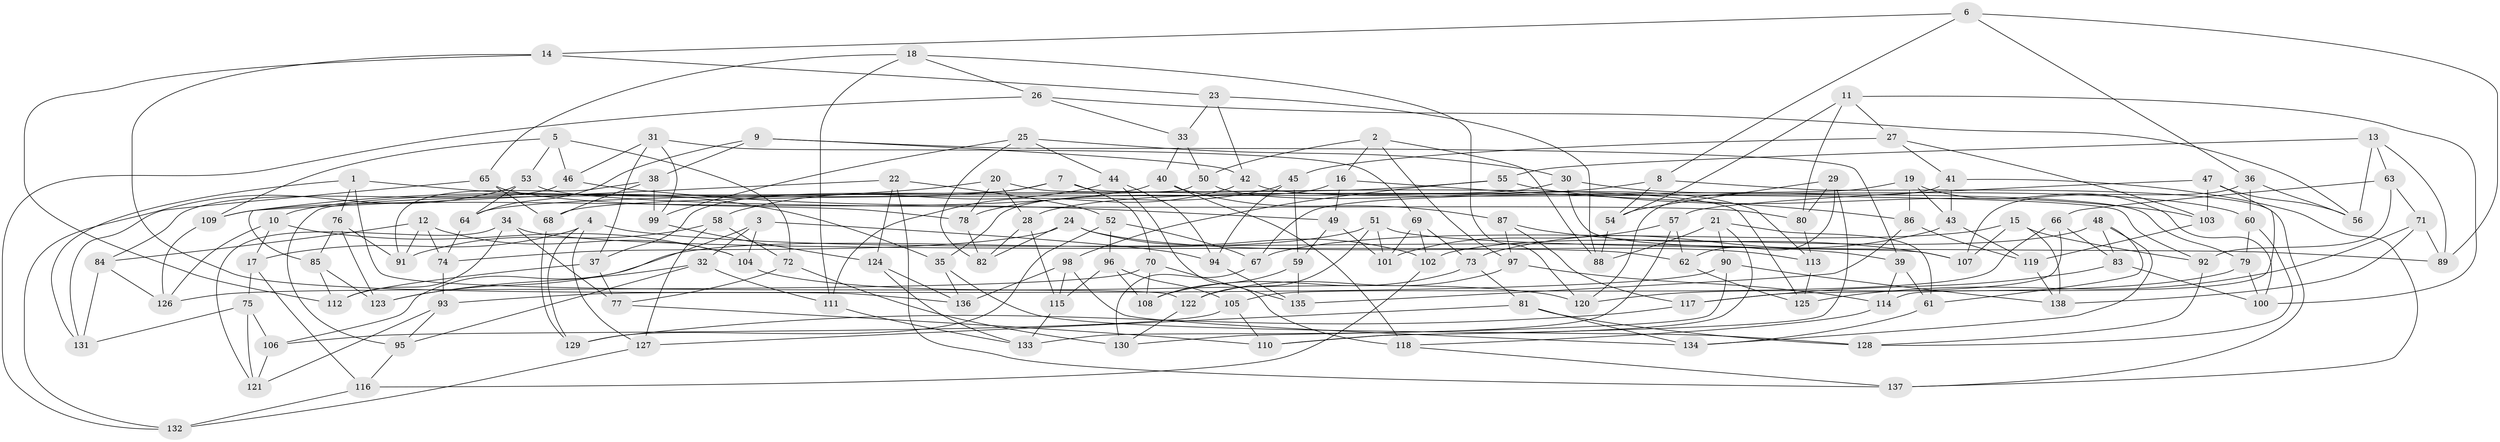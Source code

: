 // coarse degree distribution, {4: 0.4157303370786517, 6: 0.4943820224719101, 5: 0.056179775280898875, 3: 0.033707865168539325}
// Generated by graph-tools (version 1.1) at 2025/42/03/06/25 10:42:26]
// undirected, 138 vertices, 276 edges
graph export_dot {
graph [start="1"]
  node [color=gray90,style=filled];
  1;
  2;
  3;
  4;
  5;
  6;
  7;
  8;
  9;
  10;
  11;
  12;
  13;
  14;
  15;
  16;
  17;
  18;
  19;
  20;
  21;
  22;
  23;
  24;
  25;
  26;
  27;
  28;
  29;
  30;
  31;
  32;
  33;
  34;
  35;
  36;
  37;
  38;
  39;
  40;
  41;
  42;
  43;
  44;
  45;
  46;
  47;
  48;
  49;
  50;
  51;
  52;
  53;
  54;
  55;
  56;
  57;
  58;
  59;
  60;
  61;
  62;
  63;
  64;
  65;
  66;
  67;
  68;
  69;
  70;
  71;
  72;
  73;
  74;
  75;
  76;
  77;
  78;
  79;
  80;
  81;
  82;
  83;
  84;
  85;
  86;
  87;
  88;
  89;
  90;
  91;
  92;
  93;
  94;
  95;
  96;
  97;
  98;
  99;
  100;
  101;
  102;
  103;
  104;
  105;
  106;
  107;
  108;
  109;
  110;
  111;
  112;
  113;
  114;
  115;
  116;
  117;
  118;
  119;
  120;
  121;
  122;
  123;
  124;
  125;
  126;
  127;
  128;
  129;
  130;
  131;
  132;
  133;
  134;
  135;
  136;
  137;
  138;
  1 -- 122;
  1 -- 131;
  1 -- 35;
  1 -- 76;
  2 -- 88;
  2 -- 16;
  2 -- 97;
  2 -- 50;
  3 -- 32;
  3 -- 104;
  3 -- 94;
  3 -- 106;
  4 -- 129;
  4 -- 127;
  4 -- 39;
  4 -- 17;
  5 -- 72;
  5 -- 46;
  5 -- 109;
  5 -- 53;
  6 -- 89;
  6 -- 36;
  6 -- 14;
  6 -- 8;
  7 -- 70;
  7 -- 37;
  7 -- 10;
  7 -- 92;
  8 -- 137;
  8 -- 54;
  8 -- 28;
  9 -- 64;
  9 -- 38;
  9 -- 42;
  9 -- 39;
  10 -- 104;
  10 -- 126;
  10 -- 17;
  11 -- 80;
  11 -- 100;
  11 -- 54;
  11 -- 27;
  12 -- 91;
  12 -- 104;
  12 -- 74;
  12 -- 84;
  13 -- 63;
  13 -- 56;
  13 -- 89;
  13 -- 55;
  14 -- 136;
  14 -- 112;
  14 -- 23;
  15 -- 92;
  15 -- 107;
  15 -- 138;
  15 -- 67;
  16 -- 49;
  16 -- 35;
  16 -- 86;
  17 -- 116;
  17 -- 75;
  18 -- 65;
  18 -- 120;
  18 -- 111;
  18 -- 26;
  19 -- 67;
  19 -- 86;
  19 -- 43;
  19 -- 100;
  20 -- 28;
  20 -- 78;
  20 -- 125;
  20 -- 109;
  21 -- 61;
  21 -- 90;
  21 -- 88;
  21 -- 110;
  22 -- 52;
  22 -- 137;
  22 -- 85;
  22 -- 124;
  23 -- 42;
  23 -- 33;
  23 -- 88;
  24 -- 82;
  24 -- 74;
  24 -- 102;
  24 -- 113;
  25 -- 82;
  25 -- 44;
  25 -- 30;
  25 -- 99;
  26 -- 132;
  26 -- 33;
  26 -- 56;
  27 -- 41;
  27 -- 45;
  27 -- 103;
  28 -- 115;
  28 -- 82;
  29 -- 110;
  29 -- 80;
  29 -- 62;
  29 -- 54;
  30 -- 107;
  30 -- 68;
  30 -- 60;
  31 -- 69;
  31 -- 46;
  31 -- 99;
  31 -- 37;
  32 -- 111;
  32 -- 95;
  32 -- 123;
  33 -- 40;
  33 -- 50;
  34 -- 121;
  34 -- 62;
  34 -- 112;
  34 -- 77;
  35 -- 136;
  35 -- 128;
  36 -- 56;
  36 -- 107;
  36 -- 60;
  37 -- 112;
  37 -- 77;
  38 -- 99;
  38 -- 68;
  38 -- 91;
  39 -- 114;
  39 -- 61;
  40 -- 109;
  40 -- 87;
  40 -- 118;
  41 -- 43;
  41 -- 120;
  41 -- 137;
  42 -- 111;
  42 -- 79;
  43 -- 119;
  43 -- 73;
  44 -- 94;
  44 -- 58;
  44 -- 118;
  45 -- 94;
  45 -- 78;
  45 -- 59;
  46 -- 49;
  46 -- 84;
  47 -- 114;
  47 -- 57;
  47 -- 103;
  47 -- 56;
  48 -- 61;
  48 -- 134;
  48 -- 102;
  48 -- 83;
  49 -- 59;
  49 -- 101;
  50 -- 113;
  50 -- 95;
  51 -- 123;
  51 -- 101;
  51 -- 89;
  51 -- 122;
  52 -- 129;
  52 -- 67;
  52 -- 96;
  53 -- 132;
  53 -- 80;
  53 -- 64;
  54 -- 88;
  55 -- 64;
  55 -- 98;
  55 -- 103;
  57 -- 101;
  57 -- 133;
  57 -- 62;
  58 -- 91;
  58 -- 72;
  58 -- 127;
  59 -- 108;
  59 -- 135;
  60 -- 79;
  60 -- 128;
  61 -- 134;
  62 -- 125;
  63 -- 92;
  63 -- 66;
  63 -- 71;
  64 -- 74;
  65 -- 78;
  65 -- 131;
  65 -- 68;
  66 -- 105;
  66 -- 83;
  66 -- 117;
  67 -- 130;
  68 -- 129;
  69 -- 73;
  69 -- 101;
  69 -- 102;
  70 -- 126;
  70 -- 135;
  70 -- 108;
  71 -- 89;
  71 -- 138;
  71 -- 125;
  72 -- 130;
  72 -- 77;
  73 -- 81;
  73 -- 108;
  74 -- 93;
  75 -- 121;
  75 -- 106;
  75 -- 131;
  76 -- 91;
  76 -- 123;
  76 -- 85;
  77 -- 110;
  78 -- 82;
  79 -- 120;
  79 -- 100;
  80 -- 113;
  81 -- 128;
  81 -- 134;
  81 -- 127;
  83 -- 117;
  83 -- 100;
  84 -- 126;
  84 -- 131;
  85 -- 123;
  85 -- 112;
  86 -- 135;
  86 -- 119;
  87 -- 97;
  87 -- 117;
  87 -- 107;
  90 -- 138;
  90 -- 130;
  90 -- 93;
  92 -- 128;
  93 -- 95;
  93 -- 121;
  94 -- 135;
  95 -- 116;
  96 -- 105;
  96 -- 115;
  96 -- 108;
  97 -- 122;
  97 -- 114;
  98 -- 134;
  98 -- 115;
  98 -- 136;
  99 -- 124;
  102 -- 116;
  103 -- 119;
  104 -- 120;
  105 -- 106;
  105 -- 110;
  106 -- 121;
  109 -- 126;
  111 -- 133;
  113 -- 125;
  114 -- 118;
  115 -- 133;
  116 -- 132;
  117 -- 129;
  118 -- 137;
  119 -- 138;
  122 -- 130;
  124 -- 136;
  124 -- 133;
  127 -- 132;
}
